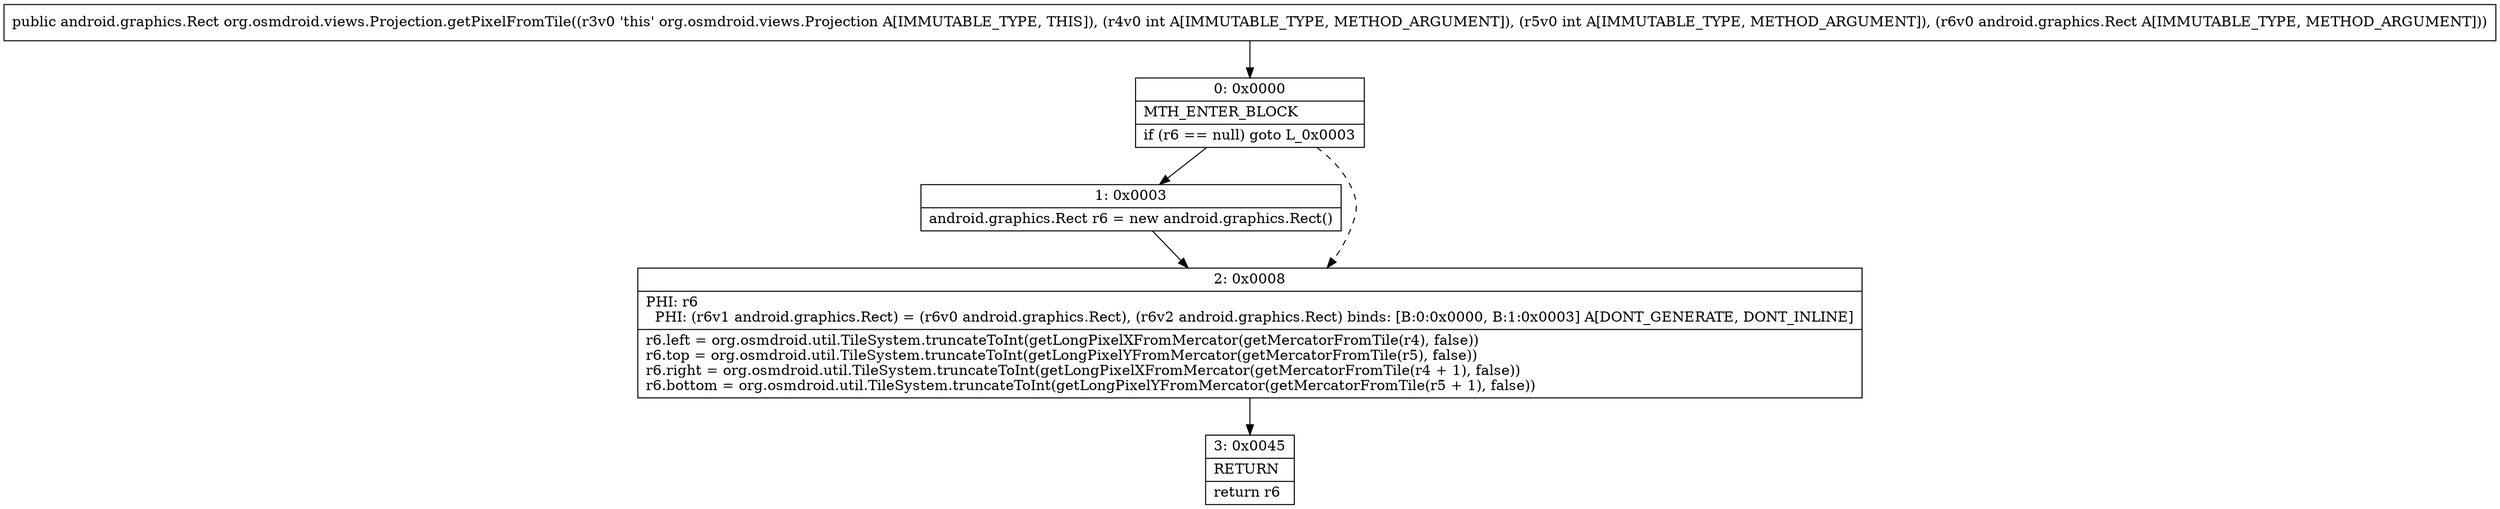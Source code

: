 digraph "CFG fororg.osmdroid.views.Projection.getPixelFromTile(IILandroid\/graphics\/Rect;)Landroid\/graphics\/Rect;" {
Node_0 [shape=record,label="{0\:\ 0x0000|MTH_ENTER_BLOCK\l|if (r6 == null) goto L_0x0003\l}"];
Node_1 [shape=record,label="{1\:\ 0x0003|android.graphics.Rect r6 = new android.graphics.Rect()\l}"];
Node_2 [shape=record,label="{2\:\ 0x0008|PHI: r6 \l  PHI: (r6v1 android.graphics.Rect) = (r6v0 android.graphics.Rect), (r6v2 android.graphics.Rect) binds: [B:0:0x0000, B:1:0x0003] A[DONT_GENERATE, DONT_INLINE]\l|r6.left = org.osmdroid.util.TileSystem.truncateToInt(getLongPixelXFromMercator(getMercatorFromTile(r4), false))\lr6.top = org.osmdroid.util.TileSystem.truncateToInt(getLongPixelYFromMercator(getMercatorFromTile(r5), false))\lr6.right = org.osmdroid.util.TileSystem.truncateToInt(getLongPixelXFromMercator(getMercatorFromTile(r4 + 1), false))\lr6.bottom = org.osmdroid.util.TileSystem.truncateToInt(getLongPixelYFromMercator(getMercatorFromTile(r5 + 1), false))\l}"];
Node_3 [shape=record,label="{3\:\ 0x0045|RETURN\l|return r6\l}"];
MethodNode[shape=record,label="{public android.graphics.Rect org.osmdroid.views.Projection.getPixelFromTile((r3v0 'this' org.osmdroid.views.Projection A[IMMUTABLE_TYPE, THIS]), (r4v0 int A[IMMUTABLE_TYPE, METHOD_ARGUMENT]), (r5v0 int A[IMMUTABLE_TYPE, METHOD_ARGUMENT]), (r6v0 android.graphics.Rect A[IMMUTABLE_TYPE, METHOD_ARGUMENT])) }"];
MethodNode -> Node_0;
Node_0 -> Node_1;
Node_0 -> Node_2[style=dashed];
Node_1 -> Node_2;
Node_2 -> Node_3;
}

